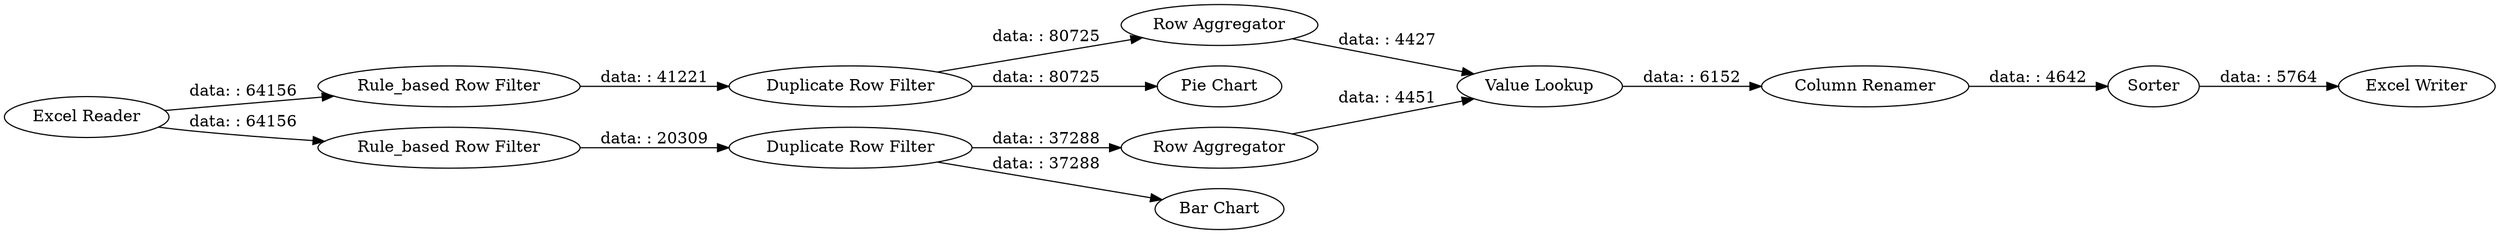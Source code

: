 digraph {
	"-5469634681424299892_11" [label="Row Aggregator"]
	"-5469634681424299892_7" [label="Rule_based Row Filter"]
	"-5469634681424299892_19" [label="Excel Writer"]
	"-5469634681424299892_14" [label="Value Lookup"]
	"-5469634681424299892_3" [label="Excel Reader"]
	"-5469634681424299892_15" [label="Column Renamer"]
	"-5469634681424299892_10" [label="Duplicate Row Filter"]
	"-5469634681424299892_2" [label="Rule_based Row Filter"]
	"-5469634681424299892_4" [label="Duplicate Row Filter"]
	"-5469634681424299892_18" [label="Pie Chart"]
	"-5469634681424299892_12" [label="Row Aggregator"]
	"-5469634681424299892_16" [label=Sorter]
	"-5469634681424299892_17" [label="Bar Chart"]
	"-5469634681424299892_14" -> "-5469634681424299892_15" [label="data: : 6152"]
	"-5469634681424299892_12" -> "-5469634681424299892_14" [label="data: : 4451"]
	"-5469634681424299892_16" -> "-5469634681424299892_19" [label="data: : 5764"]
	"-5469634681424299892_3" -> "-5469634681424299892_7" [label="data: : 64156"]
	"-5469634681424299892_3" -> "-5469634681424299892_2" [label="data: : 64156"]
	"-5469634681424299892_7" -> "-5469634681424299892_4" [label="data: : 41221"]
	"-5469634681424299892_2" -> "-5469634681424299892_10" [label="data: : 20309"]
	"-5469634681424299892_4" -> "-5469634681424299892_18" [label="data: : 80725"]
	"-5469634681424299892_4" -> "-5469634681424299892_11" [label="data: : 80725"]
	"-5469634681424299892_15" -> "-5469634681424299892_16" [label="data: : 4642"]
	"-5469634681424299892_10" -> "-5469634681424299892_12" [label="data: : 37288"]
	"-5469634681424299892_11" -> "-5469634681424299892_14" [label="data: : 4427"]
	"-5469634681424299892_10" -> "-5469634681424299892_17" [label="data: : 37288"]
	rankdir=LR
}

